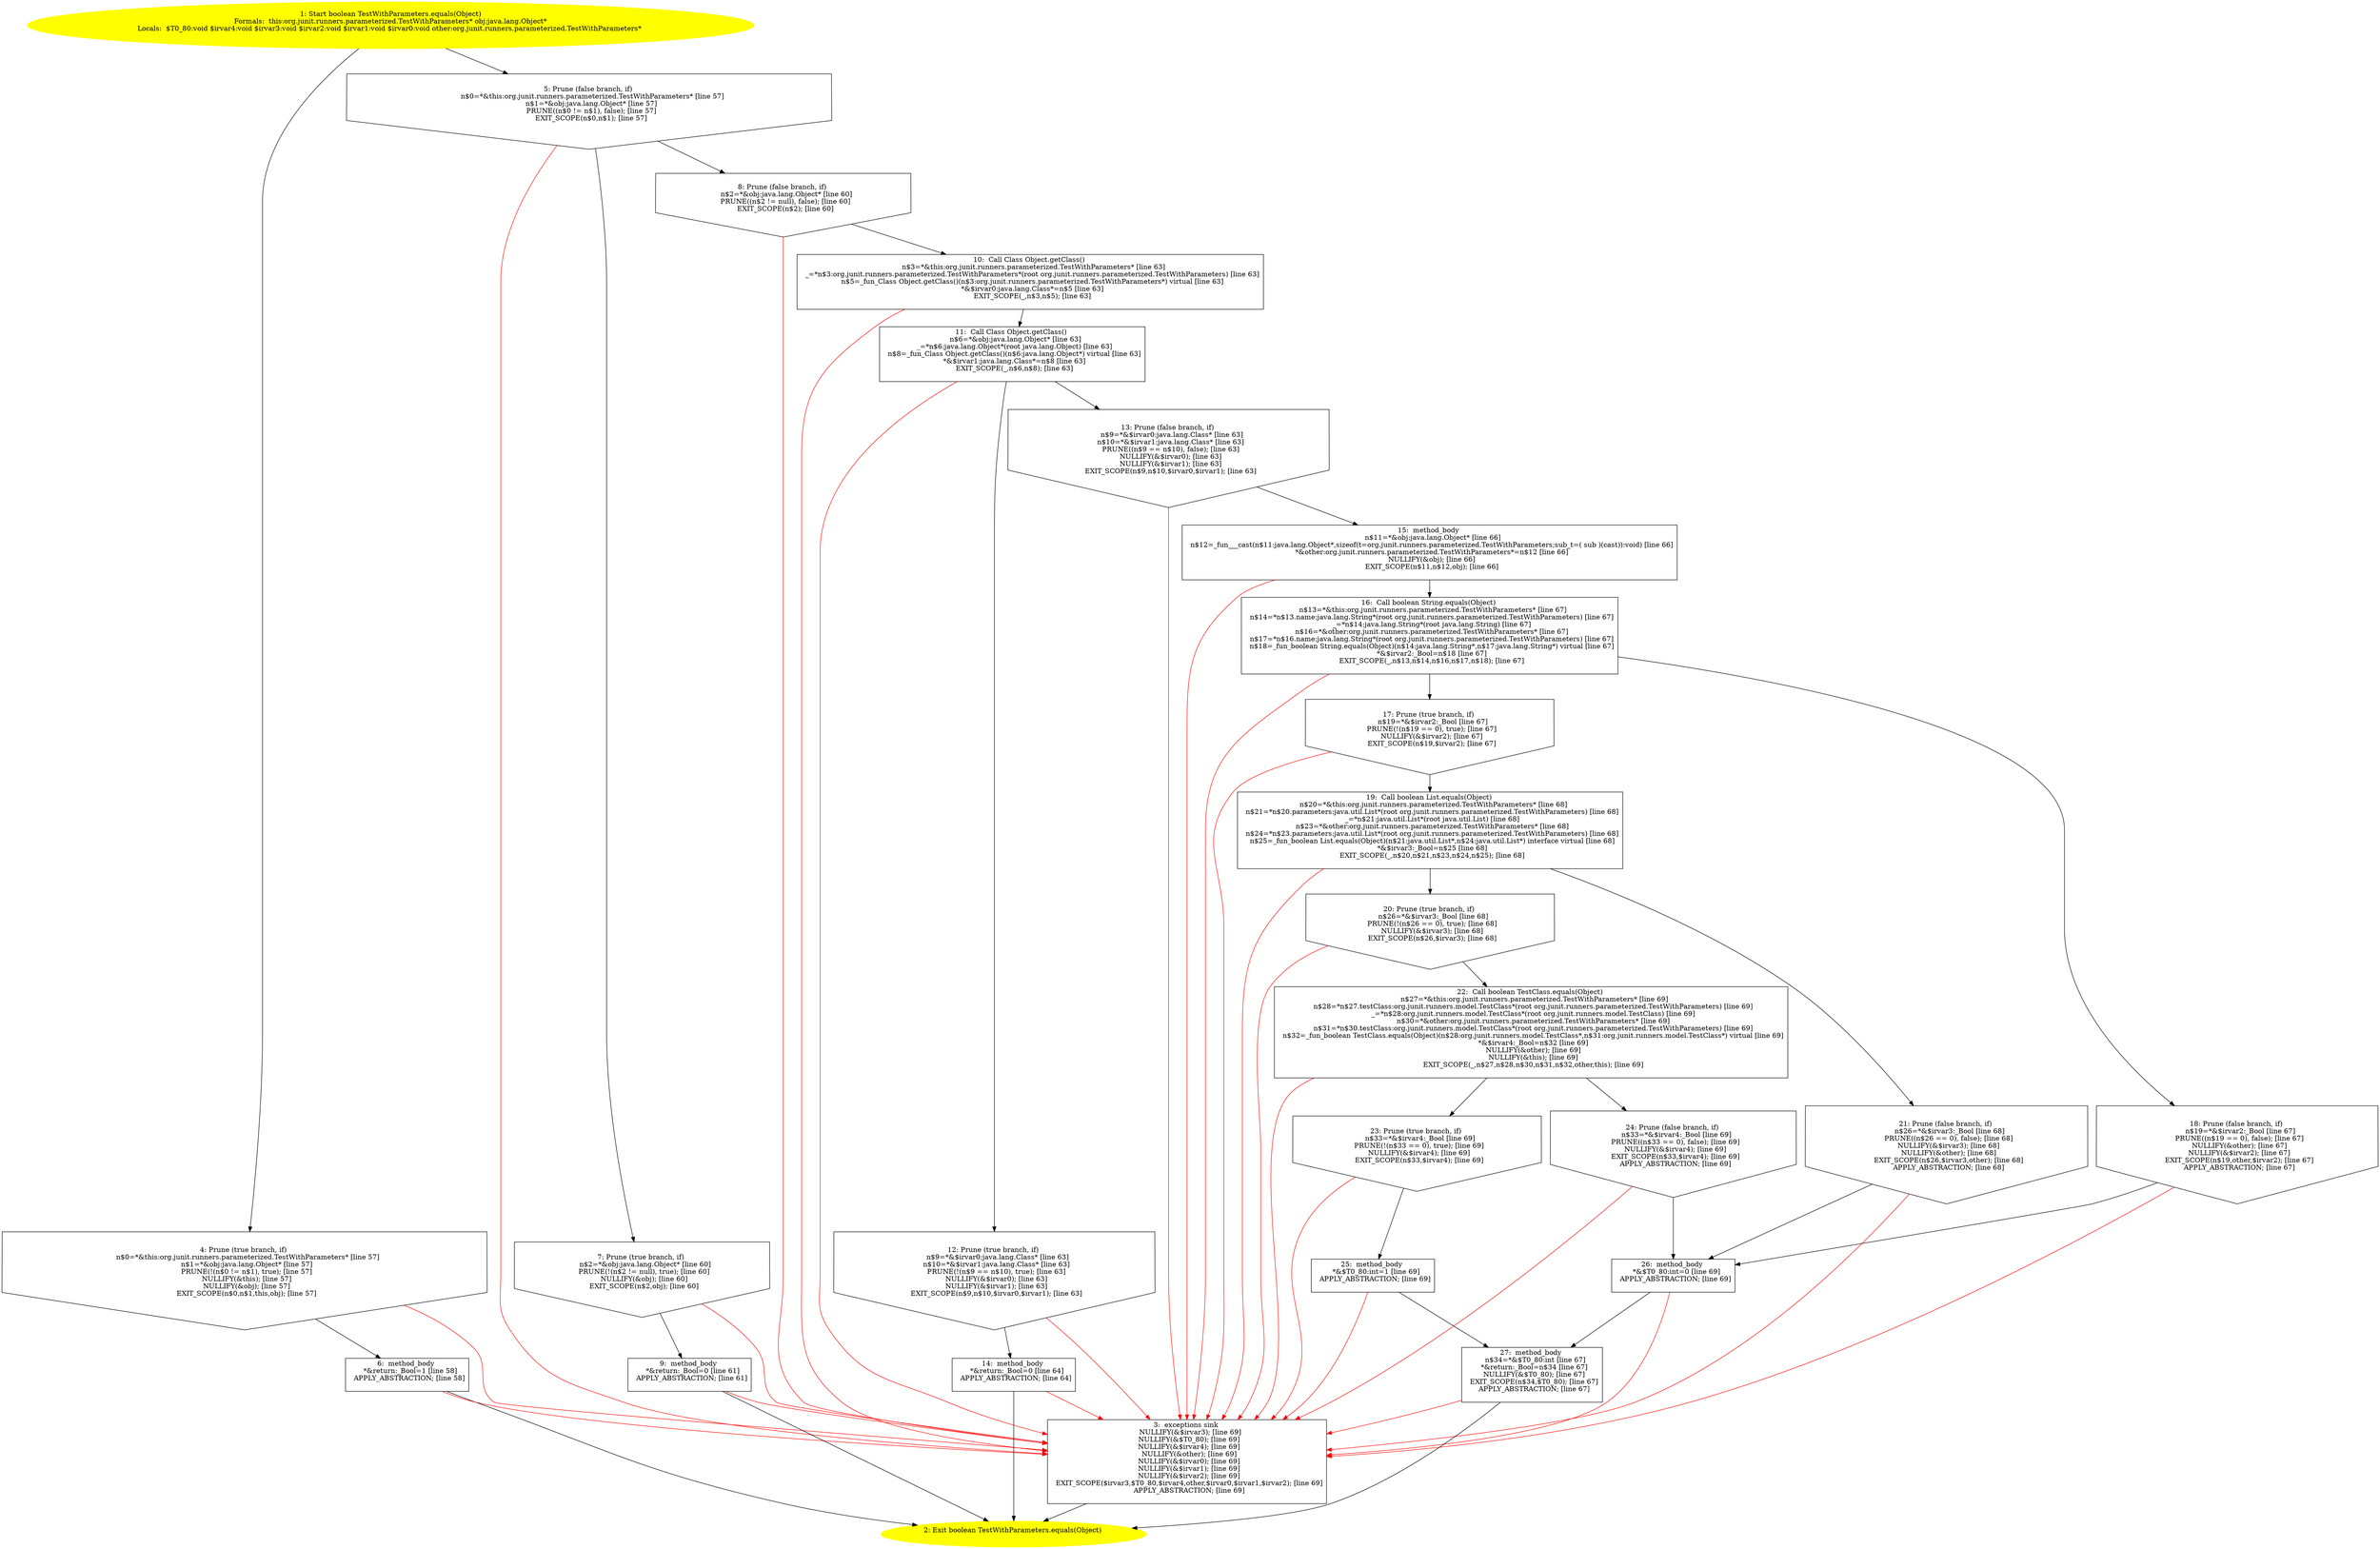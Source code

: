 /* @generated */
digraph cfg {
"org.junit.runners.parameterized.TestWithParameters.equals(java.lang.Object):boolean.c86c2f85b745607942599a72aa9c5cab_1" [label="1: Start boolean TestWithParameters.equals(Object)\nFormals:  this:org.junit.runners.parameterized.TestWithParameters* obj:java.lang.Object*\nLocals:  $T0_80:void $irvar4:void $irvar3:void $irvar2:void $irvar1:void $irvar0:void other:org.junit.runners.parameterized.TestWithParameters* \n  " color=yellow style=filled]
	

	 "org.junit.runners.parameterized.TestWithParameters.equals(java.lang.Object):boolean.c86c2f85b745607942599a72aa9c5cab_1" -> "org.junit.runners.parameterized.TestWithParameters.equals(java.lang.Object):boolean.c86c2f85b745607942599a72aa9c5cab_4" ;
	 "org.junit.runners.parameterized.TestWithParameters.equals(java.lang.Object):boolean.c86c2f85b745607942599a72aa9c5cab_1" -> "org.junit.runners.parameterized.TestWithParameters.equals(java.lang.Object):boolean.c86c2f85b745607942599a72aa9c5cab_5" ;
"org.junit.runners.parameterized.TestWithParameters.equals(java.lang.Object):boolean.c86c2f85b745607942599a72aa9c5cab_2" [label="2: Exit boolean TestWithParameters.equals(Object) \n  " color=yellow style=filled]
	

"org.junit.runners.parameterized.TestWithParameters.equals(java.lang.Object):boolean.c86c2f85b745607942599a72aa9c5cab_3" [label="3:  exceptions sink \n   NULLIFY(&$irvar3); [line 69]\n  NULLIFY(&$T0_80); [line 69]\n  NULLIFY(&$irvar4); [line 69]\n  NULLIFY(&other); [line 69]\n  NULLIFY(&$irvar0); [line 69]\n  NULLIFY(&$irvar1); [line 69]\n  NULLIFY(&$irvar2); [line 69]\n  EXIT_SCOPE($irvar3,$T0_80,$irvar4,other,$irvar0,$irvar1,$irvar2); [line 69]\n  APPLY_ABSTRACTION; [line 69]\n " shape="box"]
	

	 "org.junit.runners.parameterized.TestWithParameters.equals(java.lang.Object):boolean.c86c2f85b745607942599a72aa9c5cab_3" -> "org.junit.runners.parameterized.TestWithParameters.equals(java.lang.Object):boolean.c86c2f85b745607942599a72aa9c5cab_2" ;
"org.junit.runners.parameterized.TestWithParameters.equals(java.lang.Object):boolean.c86c2f85b745607942599a72aa9c5cab_4" [label="4: Prune (true branch, if) \n   n$0=*&this:org.junit.runners.parameterized.TestWithParameters* [line 57]\n  n$1=*&obj:java.lang.Object* [line 57]\n  PRUNE(!(n$0 != n$1), true); [line 57]\n  NULLIFY(&this); [line 57]\n  NULLIFY(&obj); [line 57]\n  EXIT_SCOPE(n$0,n$1,this,obj); [line 57]\n " shape="invhouse"]
	

	 "org.junit.runners.parameterized.TestWithParameters.equals(java.lang.Object):boolean.c86c2f85b745607942599a72aa9c5cab_4" -> "org.junit.runners.parameterized.TestWithParameters.equals(java.lang.Object):boolean.c86c2f85b745607942599a72aa9c5cab_6" ;
	 "org.junit.runners.parameterized.TestWithParameters.equals(java.lang.Object):boolean.c86c2f85b745607942599a72aa9c5cab_4" -> "org.junit.runners.parameterized.TestWithParameters.equals(java.lang.Object):boolean.c86c2f85b745607942599a72aa9c5cab_3" [color="red" ];
"org.junit.runners.parameterized.TestWithParameters.equals(java.lang.Object):boolean.c86c2f85b745607942599a72aa9c5cab_5" [label="5: Prune (false branch, if) \n   n$0=*&this:org.junit.runners.parameterized.TestWithParameters* [line 57]\n  n$1=*&obj:java.lang.Object* [line 57]\n  PRUNE((n$0 != n$1), false); [line 57]\n  EXIT_SCOPE(n$0,n$1); [line 57]\n " shape="invhouse"]
	

	 "org.junit.runners.parameterized.TestWithParameters.equals(java.lang.Object):boolean.c86c2f85b745607942599a72aa9c5cab_5" -> "org.junit.runners.parameterized.TestWithParameters.equals(java.lang.Object):boolean.c86c2f85b745607942599a72aa9c5cab_7" ;
	 "org.junit.runners.parameterized.TestWithParameters.equals(java.lang.Object):boolean.c86c2f85b745607942599a72aa9c5cab_5" -> "org.junit.runners.parameterized.TestWithParameters.equals(java.lang.Object):boolean.c86c2f85b745607942599a72aa9c5cab_8" ;
	 "org.junit.runners.parameterized.TestWithParameters.equals(java.lang.Object):boolean.c86c2f85b745607942599a72aa9c5cab_5" -> "org.junit.runners.parameterized.TestWithParameters.equals(java.lang.Object):boolean.c86c2f85b745607942599a72aa9c5cab_3" [color="red" ];
"org.junit.runners.parameterized.TestWithParameters.equals(java.lang.Object):boolean.c86c2f85b745607942599a72aa9c5cab_6" [label="6:  method_body \n   *&return:_Bool=1 [line 58]\n  APPLY_ABSTRACTION; [line 58]\n " shape="box"]
	

	 "org.junit.runners.parameterized.TestWithParameters.equals(java.lang.Object):boolean.c86c2f85b745607942599a72aa9c5cab_6" -> "org.junit.runners.parameterized.TestWithParameters.equals(java.lang.Object):boolean.c86c2f85b745607942599a72aa9c5cab_2" ;
	 "org.junit.runners.parameterized.TestWithParameters.equals(java.lang.Object):boolean.c86c2f85b745607942599a72aa9c5cab_6" -> "org.junit.runners.parameterized.TestWithParameters.equals(java.lang.Object):boolean.c86c2f85b745607942599a72aa9c5cab_3" [color="red" ];
"org.junit.runners.parameterized.TestWithParameters.equals(java.lang.Object):boolean.c86c2f85b745607942599a72aa9c5cab_7" [label="7: Prune (true branch, if) \n   n$2=*&obj:java.lang.Object* [line 60]\n  PRUNE(!(n$2 != null), true); [line 60]\n  NULLIFY(&obj); [line 60]\n  EXIT_SCOPE(n$2,obj); [line 60]\n " shape="invhouse"]
	

	 "org.junit.runners.parameterized.TestWithParameters.equals(java.lang.Object):boolean.c86c2f85b745607942599a72aa9c5cab_7" -> "org.junit.runners.parameterized.TestWithParameters.equals(java.lang.Object):boolean.c86c2f85b745607942599a72aa9c5cab_9" ;
	 "org.junit.runners.parameterized.TestWithParameters.equals(java.lang.Object):boolean.c86c2f85b745607942599a72aa9c5cab_7" -> "org.junit.runners.parameterized.TestWithParameters.equals(java.lang.Object):boolean.c86c2f85b745607942599a72aa9c5cab_3" [color="red" ];
"org.junit.runners.parameterized.TestWithParameters.equals(java.lang.Object):boolean.c86c2f85b745607942599a72aa9c5cab_8" [label="8: Prune (false branch, if) \n   n$2=*&obj:java.lang.Object* [line 60]\n  PRUNE((n$2 != null), false); [line 60]\n  EXIT_SCOPE(n$2); [line 60]\n " shape="invhouse"]
	

	 "org.junit.runners.parameterized.TestWithParameters.equals(java.lang.Object):boolean.c86c2f85b745607942599a72aa9c5cab_8" -> "org.junit.runners.parameterized.TestWithParameters.equals(java.lang.Object):boolean.c86c2f85b745607942599a72aa9c5cab_10" ;
	 "org.junit.runners.parameterized.TestWithParameters.equals(java.lang.Object):boolean.c86c2f85b745607942599a72aa9c5cab_8" -> "org.junit.runners.parameterized.TestWithParameters.equals(java.lang.Object):boolean.c86c2f85b745607942599a72aa9c5cab_3" [color="red" ];
"org.junit.runners.parameterized.TestWithParameters.equals(java.lang.Object):boolean.c86c2f85b745607942599a72aa9c5cab_9" [label="9:  method_body \n   *&return:_Bool=0 [line 61]\n  APPLY_ABSTRACTION; [line 61]\n " shape="box"]
	

	 "org.junit.runners.parameterized.TestWithParameters.equals(java.lang.Object):boolean.c86c2f85b745607942599a72aa9c5cab_9" -> "org.junit.runners.parameterized.TestWithParameters.equals(java.lang.Object):boolean.c86c2f85b745607942599a72aa9c5cab_2" ;
	 "org.junit.runners.parameterized.TestWithParameters.equals(java.lang.Object):boolean.c86c2f85b745607942599a72aa9c5cab_9" -> "org.junit.runners.parameterized.TestWithParameters.equals(java.lang.Object):boolean.c86c2f85b745607942599a72aa9c5cab_3" [color="red" ];
"org.junit.runners.parameterized.TestWithParameters.equals(java.lang.Object):boolean.c86c2f85b745607942599a72aa9c5cab_10" [label="10:  Call Class Object.getClass() \n   n$3=*&this:org.junit.runners.parameterized.TestWithParameters* [line 63]\n  _=*n$3:org.junit.runners.parameterized.TestWithParameters*(root org.junit.runners.parameterized.TestWithParameters) [line 63]\n  n$5=_fun_Class Object.getClass()(n$3:org.junit.runners.parameterized.TestWithParameters*) virtual [line 63]\n  *&$irvar0:java.lang.Class*=n$5 [line 63]\n  EXIT_SCOPE(_,n$3,n$5); [line 63]\n " shape="box"]
	

	 "org.junit.runners.parameterized.TestWithParameters.equals(java.lang.Object):boolean.c86c2f85b745607942599a72aa9c5cab_10" -> "org.junit.runners.parameterized.TestWithParameters.equals(java.lang.Object):boolean.c86c2f85b745607942599a72aa9c5cab_11" ;
	 "org.junit.runners.parameterized.TestWithParameters.equals(java.lang.Object):boolean.c86c2f85b745607942599a72aa9c5cab_10" -> "org.junit.runners.parameterized.TestWithParameters.equals(java.lang.Object):boolean.c86c2f85b745607942599a72aa9c5cab_3" [color="red" ];
"org.junit.runners.parameterized.TestWithParameters.equals(java.lang.Object):boolean.c86c2f85b745607942599a72aa9c5cab_11" [label="11:  Call Class Object.getClass() \n   n$6=*&obj:java.lang.Object* [line 63]\n  _=*n$6:java.lang.Object*(root java.lang.Object) [line 63]\n  n$8=_fun_Class Object.getClass()(n$6:java.lang.Object*) virtual [line 63]\n  *&$irvar1:java.lang.Class*=n$8 [line 63]\n  EXIT_SCOPE(_,n$6,n$8); [line 63]\n " shape="box"]
	

	 "org.junit.runners.parameterized.TestWithParameters.equals(java.lang.Object):boolean.c86c2f85b745607942599a72aa9c5cab_11" -> "org.junit.runners.parameterized.TestWithParameters.equals(java.lang.Object):boolean.c86c2f85b745607942599a72aa9c5cab_12" ;
	 "org.junit.runners.parameterized.TestWithParameters.equals(java.lang.Object):boolean.c86c2f85b745607942599a72aa9c5cab_11" -> "org.junit.runners.parameterized.TestWithParameters.equals(java.lang.Object):boolean.c86c2f85b745607942599a72aa9c5cab_13" ;
	 "org.junit.runners.parameterized.TestWithParameters.equals(java.lang.Object):boolean.c86c2f85b745607942599a72aa9c5cab_11" -> "org.junit.runners.parameterized.TestWithParameters.equals(java.lang.Object):boolean.c86c2f85b745607942599a72aa9c5cab_3" [color="red" ];
"org.junit.runners.parameterized.TestWithParameters.equals(java.lang.Object):boolean.c86c2f85b745607942599a72aa9c5cab_12" [label="12: Prune (true branch, if) \n   n$9=*&$irvar0:java.lang.Class* [line 63]\n  n$10=*&$irvar1:java.lang.Class* [line 63]\n  PRUNE(!(n$9 == n$10), true); [line 63]\n  NULLIFY(&$irvar0); [line 63]\n  NULLIFY(&$irvar1); [line 63]\n  EXIT_SCOPE(n$9,n$10,$irvar0,$irvar1); [line 63]\n " shape="invhouse"]
	

	 "org.junit.runners.parameterized.TestWithParameters.equals(java.lang.Object):boolean.c86c2f85b745607942599a72aa9c5cab_12" -> "org.junit.runners.parameterized.TestWithParameters.equals(java.lang.Object):boolean.c86c2f85b745607942599a72aa9c5cab_14" ;
	 "org.junit.runners.parameterized.TestWithParameters.equals(java.lang.Object):boolean.c86c2f85b745607942599a72aa9c5cab_12" -> "org.junit.runners.parameterized.TestWithParameters.equals(java.lang.Object):boolean.c86c2f85b745607942599a72aa9c5cab_3" [color="red" ];
"org.junit.runners.parameterized.TestWithParameters.equals(java.lang.Object):boolean.c86c2f85b745607942599a72aa9c5cab_13" [label="13: Prune (false branch, if) \n   n$9=*&$irvar0:java.lang.Class* [line 63]\n  n$10=*&$irvar1:java.lang.Class* [line 63]\n  PRUNE((n$9 == n$10), false); [line 63]\n  NULLIFY(&$irvar0); [line 63]\n  NULLIFY(&$irvar1); [line 63]\n  EXIT_SCOPE(n$9,n$10,$irvar0,$irvar1); [line 63]\n " shape="invhouse"]
	

	 "org.junit.runners.parameterized.TestWithParameters.equals(java.lang.Object):boolean.c86c2f85b745607942599a72aa9c5cab_13" -> "org.junit.runners.parameterized.TestWithParameters.equals(java.lang.Object):boolean.c86c2f85b745607942599a72aa9c5cab_15" ;
	 "org.junit.runners.parameterized.TestWithParameters.equals(java.lang.Object):boolean.c86c2f85b745607942599a72aa9c5cab_13" -> "org.junit.runners.parameterized.TestWithParameters.equals(java.lang.Object):boolean.c86c2f85b745607942599a72aa9c5cab_3" [color="red" ];
"org.junit.runners.parameterized.TestWithParameters.equals(java.lang.Object):boolean.c86c2f85b745607942599a72aa9c5cab_14" [label="14:  method_body \n   *&return:_Bool=0 [line 64]\n  APPLY_ABSTRACTION; [line 64]\n " shape="box"]
	

	 "org.junit.runners.parameterized.TestWithParameters.equals(java.lang.Object):boolean.c86c2f85b745607942599a72aa9c5cab_14" -> "org.junit.runners.parameterized.TestWithParameters.equals(java.lang.Object):boolean.c86c2f85b745607942599a72aa9c5cab_2" ;
	 "org.junit.runners.parameterized.TestWithParameters.equals(java.lang.Object):boolean.c86c2f85b745607942599a72aa9c5cab_14" -> "org.junit.runners.parameterized.TestWithParameters.equals(java.lang.Object):boolean.c86c2f85b745607942599a72aa9c5cab_3" [color="red" ];
"org.junit.runners.parameterized.TestWithParameters.equals(java.lang.Object):boolean.c86c2f85b745607942599a72aa9c5cab_15" [label="15:  method_body \n   n$11=*&obj:java.lang.Object* [line 66]\n  n$12=_fun___cast(n$11:java.lang.Object*,sizeof(t=org.junit.runners.parameterized.TestWithParameters;sub_t=( sub )(cast)):void) [line 66]\n  *&other:org.junit.runners.parameterized.TestWithParameters*=n$12 [line 66]\n  NULLIFY(&obj); [line 66]\n  EXIT_SCOPE(n$11,n$12,obj); [line 66]\n " shape="box"]
	

	 "org.junit.runners.parameterized.TestWithParameters.equals(java.lang.Object):boolean.c86c2f85b745607942599a72aa9c5cab_15" -> "org.junit.runners.parameterized.TestWithParameters.equals(java.lang.Object):boolean.c86c2f85b745607942599a72aa9c5cab_16" ;
	 "org.junit.runners.parameterized.TestWithParameters.equals(java.lang.Object):boolean.c86c2f85b745607942599a72aa9c5cab_15" -> "org.junit.runners.parameterized.TestWithParameters.equals(java.lang.Object):boolean.c86c2f85b745607942599a72aa9c5cab_3" [color="red" ];
"org.junit.runners.parameterized.TestWithParameters.equals(java.lang.Object):boolean.c86c2f85b745607942599a72aa9c5cab_16" [label="16:  Call boolean String.equals(Object) \n   n$13=*&this:org.junit.runners.parameterized.TestWithParameters* [line 67]\n  n$14=*n$13.name:java.lang.String*(root org.junit.runners.parameterized.TestWithParameters) [line 67]\n  _=*n$14:java.lang.String*(root java.lang.String) [line 67]\n  n$16=*&other:org.junit.runners.parameterized.TestWithParameters* [line 67]\n  n$17=*n$16.name:java.lang.String*(root org.junit.runners.parameterized.TestWithParameters) [line 67]\n  n$18=_fun_boolean String.equals(Object)(n$14:java.lang.String*,n$17:java.lang.String*) virtual [line 67]\n  *&$irvar2:_Bool=n$18 [line 67]\n  EXIT_SCOPE(_,n$13,n$14,n$16,n$17,n$18); [line 67]\n " shape="box"]
	

	 "org.junit.runners.parameterized.TestWithParameters.equals(java.lang.Object):boolean.c86c2f85b745607942599a72aa9c5cab_16" -> "org.junit.runners.parameterized.TestWithParameters.equals(java.lang.Object):boolean.c86c2f85b745607942599a72aa9c5cab_17" ;
	 "org.junit.runners.parameterized.TestWithParameters.equals(java.lang.Object):boolean.c86c2f85b745607942599a72aa9c5cab_16" -> "org.junit.runners.parameterized.TestWithParameters.equals(java.lang.Object):boolean.c86c2f85b745607942599a72aa9c5cab_18" ;
	 "org.junit.runners.parameterized.TestWithParameters.equals(java.lang.Object):boolean.c86c2f85b745607942599a72aa9c5cab_16" -> "org.junit.runners.parameterized.TestWithParameters.equals(java.lang.Object):boolean.c86c2f85b745607942599a72aa9c5cab_3" [color="red" ];
"org.junit.runners.parameterized.TestWithParameters.equals(java.lang.Object):boolean.c86c2f85b745607942599a72aa9c5cab_17" [label="17: Prune (true branch, if) \n   n$19=*&$irvar2:_Bool [line 67]\n  PRUNE(!(n$19 == 0), true); [line 67]\n  NULLIFY(&$irvar2); [line 67]\n  EXIT_SCOPE(n$19,$irvar2); [line 67]\n " shape="invhouse"]
	

	 "org.junit.runners.parameterized.TestWithParameters.equals(java.lang.Object):boolean.c86c2f85b745607942599a72aa9c5cab_17" -> "org.junit.runners.parameterized.TestWithParameters.equals(java.lang.Object):boolean.c86c2f85b745607942599a72aa9c5cab_19" ;
	 "org.junit.runners.parameterized.TestWithParameters.equals(java.lang.Object):boolean.c86c2f85b745607942599a72aa9c5cab_17" -> "org.junit.runners.parameterized.TestWithParameters.equals(java.lang.Object):boolean.c86c2f85b745607942599a72aa9c5cab_3" [color="red" ];
"org.junit.runners.parameterized.TestWithParameters.equals(java.lang.Object):boolean.c86c2f85b745607942599a72aa9c5cab_18" [label="18: Prune (false branch, if) \n   n$19=*&$irvar2:_Bool [line 67]\n  PRUNE((n$19 == 0), false); [line 67]\n  NULLIFY(&other); [line 67]\n  NULLIFY(&$irvar2); [line 67]\n  EXIT_SCOPE(n$19,other,$irvar2); [line 67]\n  APPLY_ABSTRACTION; [line 67]\n " shape="invhouse"]
	

	 "org.junit.runners.parameterized.TestWithParameters.equals(java.lang.Object):boolean.c86c2f85b745607942599a72aa9c5cab_18" -> "org.junit.runners.parameterized.TestWithParameters.equals(java.lang.Object):boolean.c86c2f85b745607942599a72aa9c5cab_26" ;
	 "org.junit.runners.parameterized.TestWithParameters.equals(java.lang.Object):boolean.c86c2f85b745607942599a72aa9c5cab_18" -> "org.junit.runners.parameterized.TestWithParameters.equals(java.lang.Object):boolean.c86c2f85b745607942599a72aa9c5cab_3" [color="red" ];
"org.junit.runners.parameterized.TestWithParameters.equals(java.lang.Object):boolean.c86c2f85b745607942599a72aa9c5cab_19" [label="19:  Call boolean List.equals(Object) \n   n$20=*&this:org.junit.runners.parameterized.TestWithParameters* [line 68]\n  n$21=*n$20.parameters:java.util.List*(root org.junit.runners.parameterized.TestWithParameters) [line 68]\n  _=*n$21:java.util.List*(root java.util.List) [line 68]\n  n$23=*&other:org.junit.runners.parameterized.TestWithParameters* [line 68]\n  n$24=*n$23.parameters:java.util.List*(root org.junit.runners.parameterized.TestWithParameters) [line 68]\n  n$25=_fun_boolean List.equals(Object)(n$21:java.util.List*,n$24:java.util.List*) interface virtual [line 68]\n  *&$irvar3:_Bool=n$25 [line 68]\n  EXIT_SCOPE(_,n$20,n$21,n$23,n$24,n$25); [line 68]\n " shape="box"]
	

	 "org.junit.runners.parameterized.TestWithParameters.equals(java.lang.Object):boolean.c86c2f85b745607942599a72aa9c5cab_19" -> "org.junit.runners.parameterized.TestWithParameters.equals(java.lang.Object):boolean.c86c2f85b745607942599a72aa9c5cab_20" ;
	 "org.junit.runners.parameterized.TestWithParameters.equals(java.lang.Object):boolean.c86c2f85b745607942599a72aa9c5cab_19" -> "org.junit.runners.parameterized.TestWithParameters.equals(java.lang.Object):boolean.c86c2f85b745607942599a72aa9c5cab_21" ;
	 "org.junit.runners.parameterized.TestWithParameters.equals(java.lang.Object):boolean.c86c2f85b745607942599a72aa9c5cab_19" -> "org.junit.runners.parameterized.TestWithParameters.equals(java.lang.Object):boolean.c86c2f85b745607942599a72aa9c5cab_3" [color="red" ];
"org.junit.runners.parameterized.TestWithParameters.equals(java.lang.Object):boolean.c86c2f85b745607942599a72aa9c5cab_20" [label="20: Prune (true branch, if) \n   n$26=*&$irvar3:_Bool [line 68]\n  PRUNE(!(n$26 == 0), true); [line 68]\n  NULLIFY(&$irvar3); [line 68]\n  EXIT_SCOPE(n$26,$irvar3); [line 68]\n " shape="invhouse"]
	

	 "org.junit.runners.parameterized.TestWithParameters.equals(java.lang.Object):boolean.c86c2f85b745607942599a72aa9c5cab_20" -> "org.junit.runners.parameterized.TestWithParameters.equals(java.lang.Object):boolean.c86c2f85b745607942599a72aa9c5cab_22" ;
	 "org.junit.runners.parameterized.TestWithParameters.equals(java.lang.Object):boolean.c86c2f85b745607942599a72aa9c5cab_20" -> "org.junit.runners.parameterized.TestWithParameters.equals(java.lang.Object):boolean.c86c2f85b745607942599a72aa9c5cab_3" [color="red" ];
"org.junit.runners.parameterized.TestWithParameters.equals(java.lang.Object):boolean.c86c2f85b745607942599a72aa9c5cab_21" [label="21: Prune (false branch, if) \n   n$26=*&$irvar3:_Bool [line 68]\n  PRUNE((n$26 == 0), false); [line 68]\n  NULLIFY(&$irvar3); [line 68]\n  NULLIFY(&other); [line 68]\n  EXIT_SCOPE(n$26,$irvar3,other); [line 68]\n  APPLY_ABSTRACTION; [line 68]\n " shape="invhouse"]
	

	 "org.junit.runners.parameterized.TestWithParameters.equals(java.lang.Object):boolean.c86c2f85b745607942599a72aa9c5cab_21" -> "org.junit.runners.parameterized.TestWithParameters.equals(java.lang.Object):boolean.c86c2f85b745607942599a72aa9c5cab_26" ;
	 "org.junit.runners.parameterized.TestWithParameters.equals(java.lang.Object):boolean.c86c2f85b745607942599a72aa9c5cab_21" -> "org.junit.runners.parameterized.TestWithParameters.equals(java.lang.Object):boolean.c86c2f85b745607942599a72aa9c5cab_3" [color="red" ];
"org.junit.runners.parameterized.TestWithParameters.equals(java.lang.Object):boolean.c86c2f85b745607942599a72aa9c5cab_22" [label="22:  Call boolean TestClass.equals(Object) \n   n$27=*&this:org.junit.runners.parameterized.TestWithParameters* [line 69]\n  n$28=*n$27.testClass:org.junit.runners.model.TestClass*(root org.junit.runners.parameterized.TestWithParameters) [line 69]\n  _=*n$28:org.junit.runners.model.TestClass*(root org.junit.runners.model.TestClass) [line 69]\n  n$30=*&other:org.junit.runners.parameterized.TestWithParameters* [line 69]\n  n$31=*n$30.testClass:org.junit.runners.model.TestClass*(root org.junit.runners.parameterized.TestWithParameters) [line 69]\n  n$32=_fun_boolean TestClass.equals(Object)(n$28:org.junit.runners.model.TestClass*,n$31:org.junit.runners.model.TestClass*) virtual [line 69]\n  *&$irvar4:_Bool=n$32 [line 69]\n  NULLIFY(&other); [line 69]\n  NULLIFY(&this); [line 69]\n  EXIT_SCOPE(_,n$27,n$28,n$30,n$31,n$32,other,this); [line 69]\n " shape="box"]
	

	 "org.junit.runners.parameterized.TestWithParameters.equals(java.lang.Object):boolean.c86c2f85b745607942599a72aa9c5cab_22" -> "org.junit.runners.parameterized.TestWithParameters.equals(java.lang.Object):boolean.c86c2f85b745607942599a72aa9c5cab_23" ;
	 "org.junit.runners.parameterized.TestWithParameters.equals(java.lang.Object):boolean.c86c2f85b745607942599a72aa9c5cab_22" -> "org.junit.runners.parameterized.TestWithParameters.equals(java.lang.Object):boolean.c86c2f85b745607942599a72aa9c5cab_24" ;
	 "org.junit.runners.parameterized.TestWithParameters.equals(java.lang.Object):boolean.c86c2f85b745607942599a72aa9c5cab_22" -> "org.junit.runners.parameterized.TestWithParameters.equals(java.lang.Object):boolean.c86c2f85b745607942599a72aa9c5cab_3" [color="red" ];
"org.junit.runners.parameterized.TestWithParameters.equals(java.lang.Object):boolean.c86c2f85b745607942599a72aa9c5cab_23" [label="23: Prune (true branch, if) \n   n$33=*&$irvar4:_Bool [line 69]\n  PRUNE(!(n$33 == 0), true); [line 69]\n  NULLIFY(&$irvar4); [line 69]\n  EXIT_SCOPE(n$33,$irvar4); [line 69]\n " shape="invhouse"]
	

	 "org.junit.runners.parameterized.TestWithParameters.equals(java.lang.Object):boolean.c86c2f85b745607942599a72aa9c5cab_23" -> "org.junit.runners.parameterized.TestWithParameters.equals(java.lang.Object):boolean.c86c2f85b745607942599a72aa9c5cab_25" ;
	 "org.junit.runners.parameterized.TestWithParameters.equals(java.lang.Object):boolean.c86c2f85b745607942599a72aa9c5cab_23" -> "org.junit.runners.parameterized.TestWithParameters.equals(java.lang.Object):boolean.c86c2f85b745607942599a72aa9c5cab_3" [color="red" ];
"org.junit.runners.parameterized.TestWithParameters.equals(java.lang.Object):boolean.c86c2f85b745607942599a72aa9c5cab_24" [label="24: Prune (false branch, if) \n   n$33=*&$irvar4:_Bool [line 69]\n  PRUNE((n$33 == 0), false); [line 69]\n  NULLIFY(&$irvar4); [line 69]\n  EXIT_SCOPE(n$33,$irvar4); [line 69]\n  APPLY_ABSTRACTION; [line 69]\n " shape="invhouse"]
	

	 "org.junit.runners.parameterized.TestWithParameters.equals(java.lang.Object):boolean.c86c2f85b745607942599a72aa9c5cab_24" -> "org.junit.runners.parameterized.TestWithParameters.equals(java.lang.Object):boolean.c86c2f85b745607942599a72aa9c5cab_26" ;
	 "org.junit.runners.parameterized.TestWithParameters.equals(java.lang.Object):boolean.c86c2f85b745607942599a72aa9c5cab_24" -> "org.junit.runners.parameterized.TestWithParameters.equals(java.lang.Object):boolean.c86c2f85b745607942599a72aa9c5cab_3" [color="red" ];
"org.junit.runners.parameterized.TestWithParameters.equals(java.lang.Object):boolean.c86c2f85b745607942599a72aa9c5cab_25" [label="25:  method_body \n   *&$T0_80:int=1 [line 69]\n  APPLY_ABSTRACTION; [line 69]\n " shape="box"]
	

	 "org.junit.runners.parameterized.TestWithParameters.equals(java.lang.Object):boolean.c86c2f85b745607942599a72aa9c5cab_25" -> "org.junit.runners.parameterized.TestWithParameters.equals(java.lang.Object):boolean.c86c2f85b745607942599a72aa9c5cab_27" ;
	 "org.junit.runners.parameterized.TestWithParameters.equals(java.lang.Object):boolean.c86c2f85b745607942599a72aa9c5cab_25" -> "org.junit.runners.parameterized.TestWithParameters.equals(java.lang.Object):boolean.c86c2f85b745607942599a72aa9c5cab_3" [color="red" ];
"org.junit.runners.parameterized.TestWithParameters.equals(java.lang.Object):boolean.c86c2f85b745607942599a72aa9c5cab_26" [label="26:  method_body \n   *&$T0_80:int=0 [line 69]\n  APPLY_ABSTRACTION; [line 69]\n " shape="box"]
	

	 "org.junit.runners.parameterized.TestWithParameters.equals(java.lang.Object):boolean.c86c2f85b745607942599a72aa9c5cab_26" -> "org.junit.runners.parameterized.TestWithParameters.equals(java.lang.Object):boolean.c86c2f85b745607942599a72aa9c5cab_27" ;
	 "org.junit.runners.parameterized.TestWithParameters.equals(java.lang.Object):boolean.c86c2f85b745607942599a72aa9c5cab_26" -> "org.junit.runners.parameterized.TestWithParameters.equals(java.lang.Object):boolean.c86c2f85b745607942599a72aa9c5cab_3" [color="red" ];
"org.junit.runners.parameterized.TestWithParameters.equals(java.lang.Object):boolean.c86c2f85b745607942599a72aa9c5cab_27" [label="27:  method_body \n   n$34=*&$T0_80:int [line 67]\n  *&return:_Bool=n$34 [line 67]\n  NULLIFY(&$T0_80); [line 67]\n  EXIT_SCOPE(n$34,$T0_80); [line 67]\n  APPLY_ABSTRACTION; [line 67]\n " shape="box"]
	

	 "org.junit.runners.parameterized.TestWithParameters.equals(java.lang.Object):boolean.c86c2f85b745607942599a72aa9c5cab_27" -> "org.junit.runners.parameterized.TestWithParameters.equals(java.lang.Object):boolean.c86c2f85b745607942599a72aa9c5cab_2" ;
	 "org.junit.runners.parameterized.TestWithParameters.equals(java.lang.Object):boolean.c86c2f85b745607942599a72aa9c5cab_27" -> "org.junit.runners.parameterized.TestWithParameters.equals(java.lang.Object):boolean.c86c2f85b745607942599a72aa9c5cab_3" [color="red" ];
}
